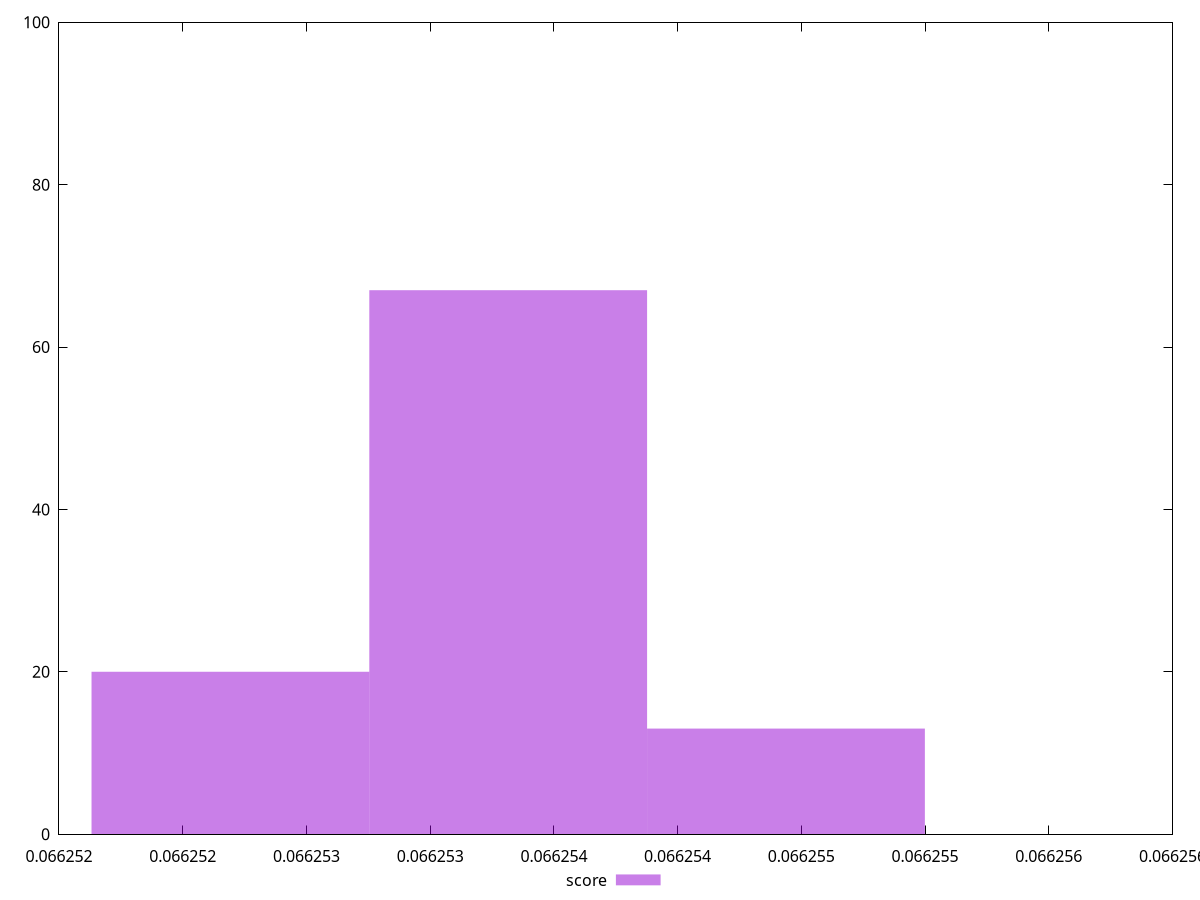 reset
set terminal svg size 640, 490 enhanced background rgb 'white'
set output "reprap/total-byte-weight/samples/pages+cached+noexternal+nosvg/score/histogram.svg"

$score <<EOF
0.06625381534193203 67
0.0662526927383985 20
0.06625493794546557 13
EOF

set key outside below
set boxwidth 0.000001122603533530991
set yrange [0:100]
set style fill transparent solid 0.5 noborder

plot \
  $score title "score" with boxes, \


reset